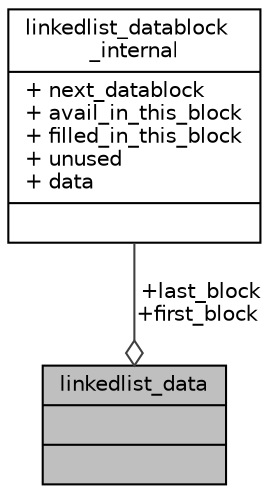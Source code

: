 digraph "linkedlist_data"
{
  edge [fontname="Helvetica",fontsize="10",labelfontname="Helvetica",labelfontsize="10"];
  node [fontname="Helvetica",fontsize="10",shape=record];
  Node1 [label="{linkedlist_data\n||}",height=0.2,width=0.4,color="black", fillcolor="grey75", style="filled", fontcolor="black"];
  Node2 -> Node1 [color="grey25",fontsize="10",style="solid",label=" +last_block\n+first_block" ,arrowhead="odiamond",fontname="Helvetica"];
  Node2 [label="{linkedlist_datablock\l_internal\n|+ next_datablock\l+ avail_in_this_block\l+ filled_in_this_block\l+ unused\l+ data\l|}",height=0.2,width=0.4,color="black", fillcolor="white", style="filled",URL="$zip_8c.html#structlinkedlist__datablock__internal"];
}
